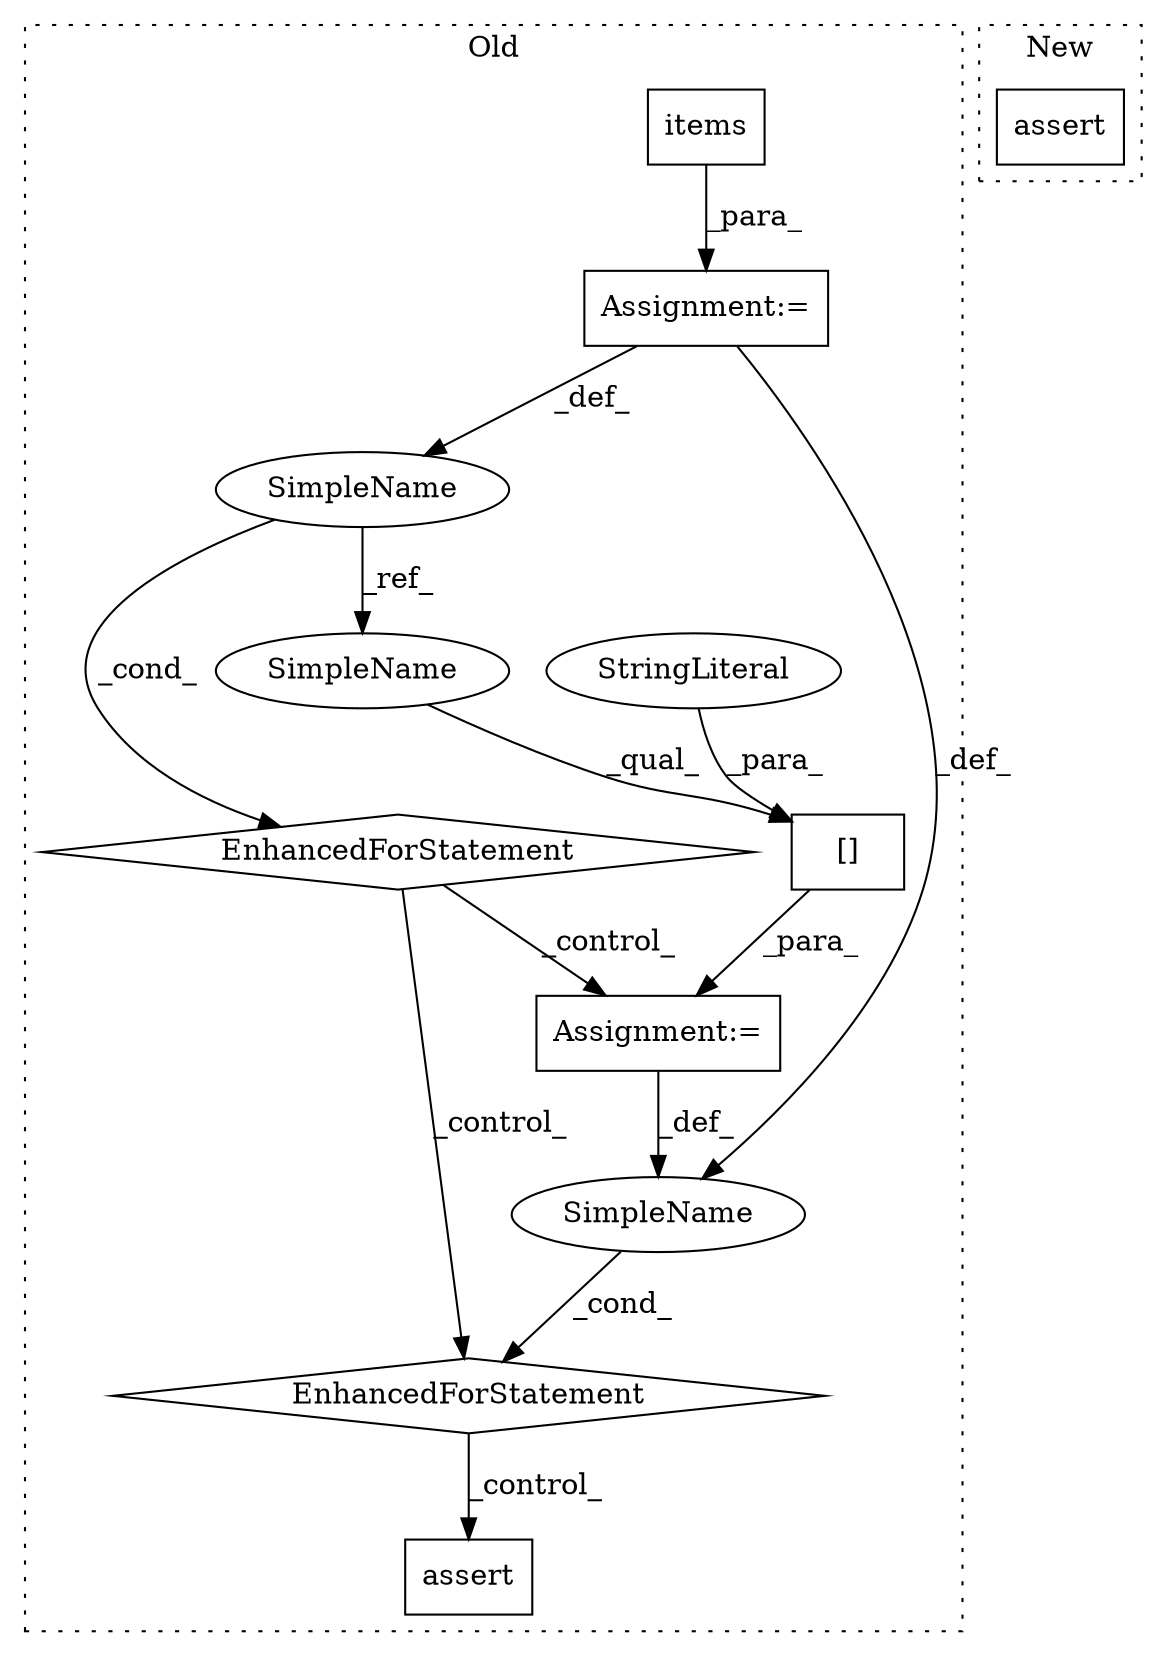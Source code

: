 digraph G {
subgraph cluster0 {
1 [label="items" a="32" s="3395" l="7" shape="box"];
3 [label="Assignment:=" a="7" s="3290,3402" l="73,2" shape="box"];
4 [label="EnhancedForStatement" a="70" s="3290,3402" l="73,2" shape="diamond"];
5 [label="Assignment:=" a="7" s="3414,3507" l="61,2" shape="box"];
6 [label="SimpleName" a="42" s="3367" l="7" shape="ellipse"];
7 [label="EnhancedForStatement" a="70" s="3414,3507" l="61,2" shape="diamond"];
8 [label="assert" a="6" s="3521" l="7" shape="box"];
9 [label="SimpleName" a="42" s="3479" l="2" shape="ellipse"];
10 [label="[]" a="2" s="3484,3506" l="8,1" shape="box"];
11 [label="StringLiteral" a="45" s="3492" l="14" shape="ellipse"];
12 [label="SimpleName" a="42" s="3484" l="7" shape="ellipse"];
label = "Old";
style="dotted";
}
subgraph cluster1 {
2 [label="assert" a="6" s="3424" l="7" shape="box"];
label = "New";
style="dotted";
}
1 -> 3 [label="_para_"];
3 -> 9 [label="_def_"];
3 -> 6 [label="_def_"];
4 -> 5 [label="_control_"];
4 -> 7 [label="_control_"];
5 -> 9 [label="_def_"];
6 -> 4 [label="_cond_"];
6 -> 12 [label="_ref_"];
7 -> 8 [label="_control_"];
9 -> 7 [label="_cond_"];
10 -> 5 [label="_para_"];
11 -> 10 [label="_para_"];
12 -> 10 [label="_qual_"];
}